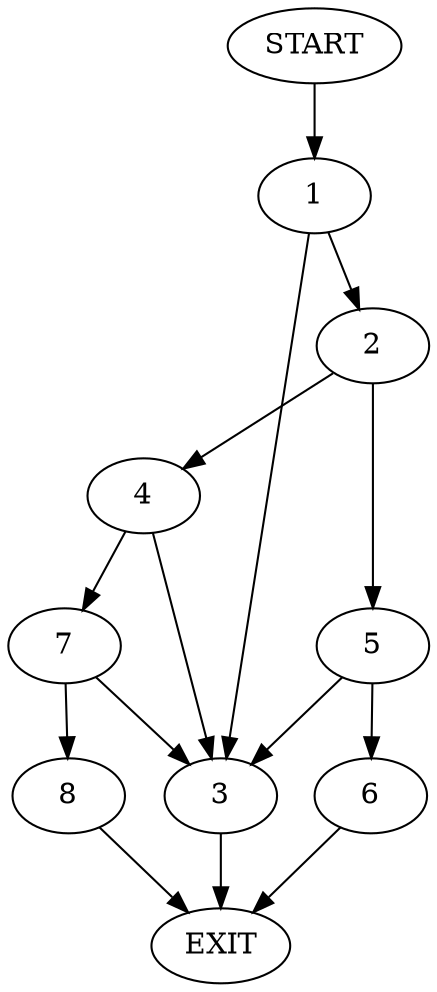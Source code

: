 digraph {
0 [label="START"]
9 [label="EXIT"]
0 -> 1
1 -> 2
1 -> 3
3 -> 9
2 -> 4
2 -> 5
5 -> 6
5 -> 3
4 -> 7
4 -> 3
6 -> 9
7 -> 8
7 -> 3
8 -> 9
}
